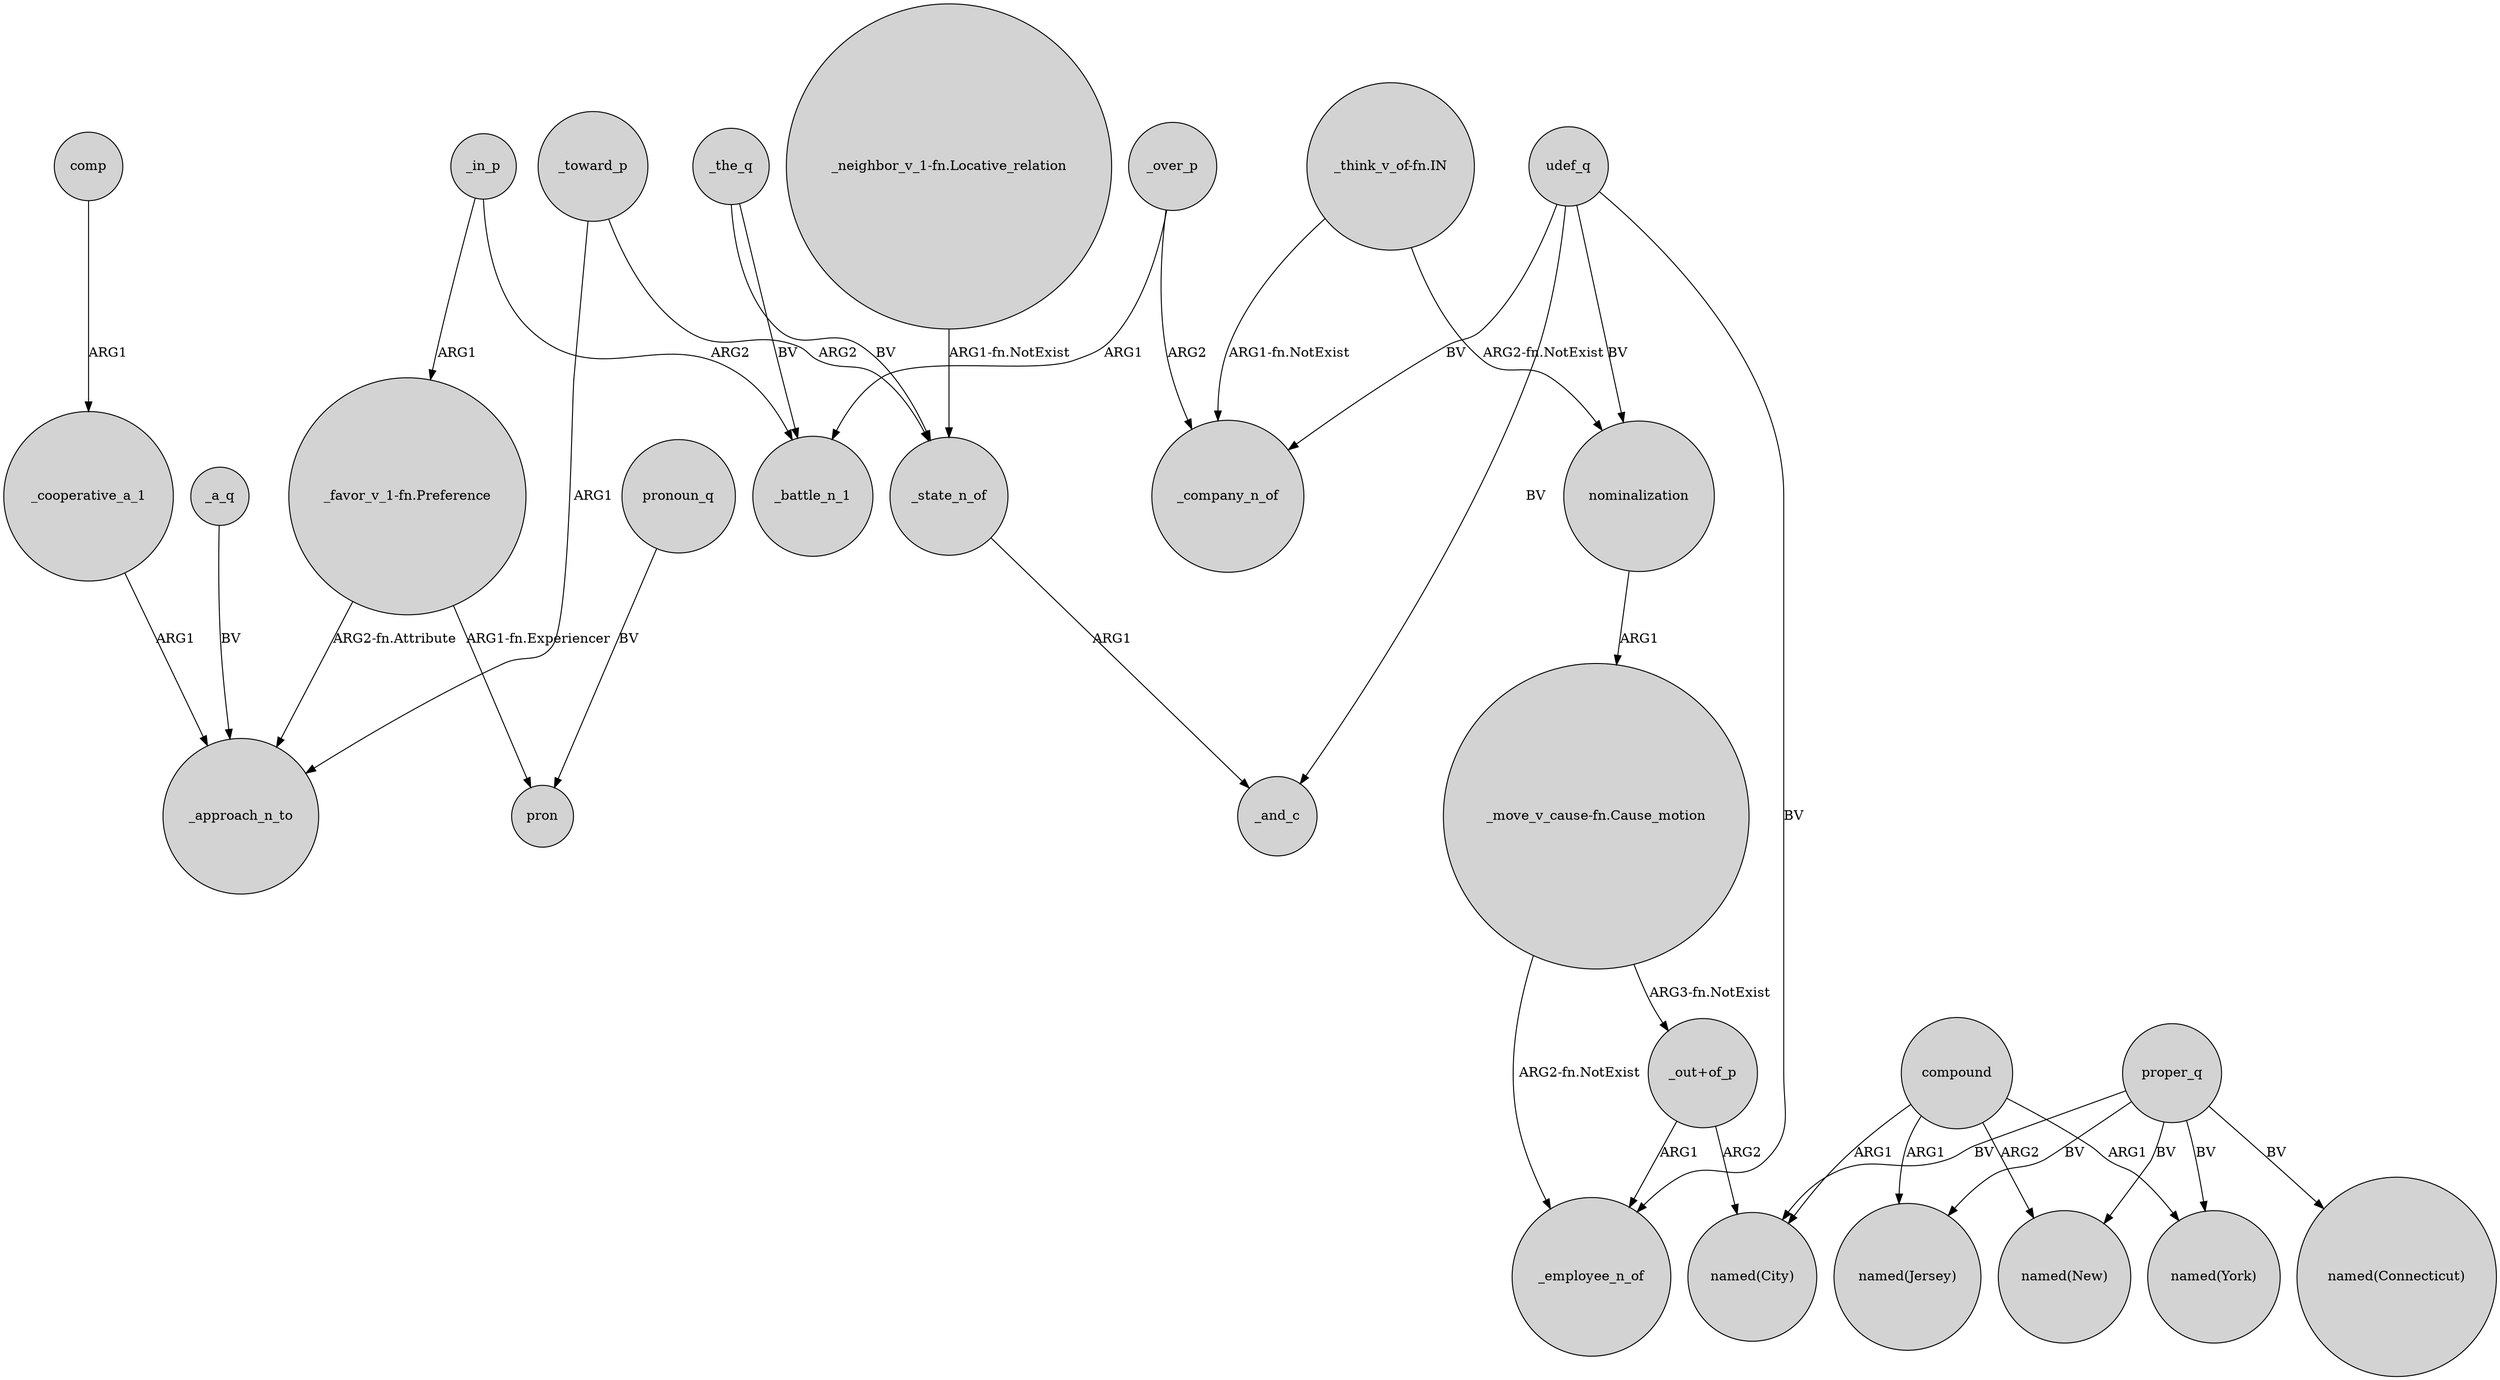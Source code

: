 digraph {
	node [shape=circle style=filled]
	comp -> _cooperative_a_1 [label=ARG1]
	"_favor_v_1-fn.Preference" -> _approach_n_to [label="ARG2-fn.Attribute"]
	compound -> "named(New)" [label=ARG2]
	_in_p -> "_favor_v_1-fn.Preference" [label=ARG1]
	"_think_v_of-fn.IN" -> _company_n_of [label="ARG1-fn.NotExist"]
	_toward_p -> _state_n_of [label=ARG2]
	_state_n_of -> _and_c [label=ARG1]
	"_move_v_cause-fn.Cause_motion" -> _employee_n_of [label="ARG2-fn.NotExist"]
	proper_q -> "named(New)" [label=BV]
	udef_q -> _employee_n_of [label=BV]
	_cooperative_a_1 -> _approach_n_to [label=ARG1]
	_over_p -> _company_n_of [label=ARG2]
	nominalization -> "_move_v_cause-fn.Cause_motion" [label=ARG1]
	"_out+of_p" -> _employee_n_of [label=ARG1]
	_toward_p -> _approach_n_to [label=ARG1]
	_the_q -> _state_n_of [label=BV]
	"_favor_v_1-fn.Preference" -> pron [label="ARG1-fn.Experiencer"]
	"_think_v_of-fn.IN" -> nominalization [label="ARG2-fn.NotExist"]
	"_out+of_p" -> "named(City)" [label=ARG2]
	_in_p -> _battle_n_1 [label=ARG2]
	_a_q -> _approach_n_to [label=BV]
	pronoun_q -> pron [label=BV]
	_over_p -> _battle_n_1 [label=ARG1]
	compound -> "named(York)" [label=ARG1]
	compound -> "named(Jersey)" [label=ARG1]
	proper_q -> "named(City)" [label=BV]
	"_neighbor_v_1-fn.Locative_relation" -> _state_n_of [label="ARG1-fn.NotExist"]
	compound -> "named(City)" [label=ARG1]
	proper_q -> "named(Jersey)" [label=BV]
	udef_q -> nominalization [label=BV]
	_the_q -> _battle_n_1 [label=BV]
	proper_q -> "named(Connecticut)" [label=BV]
	udef_q -> _company_n_of [label=BV]
	proper_q -> "named(York)" [label=BV]
	udef_q -> _and_c [label=BV]
	"_move_v_cause-fn.Cause_motion" -> "_out+of_p" [label="ARG3-fn.NotExist"]
}
